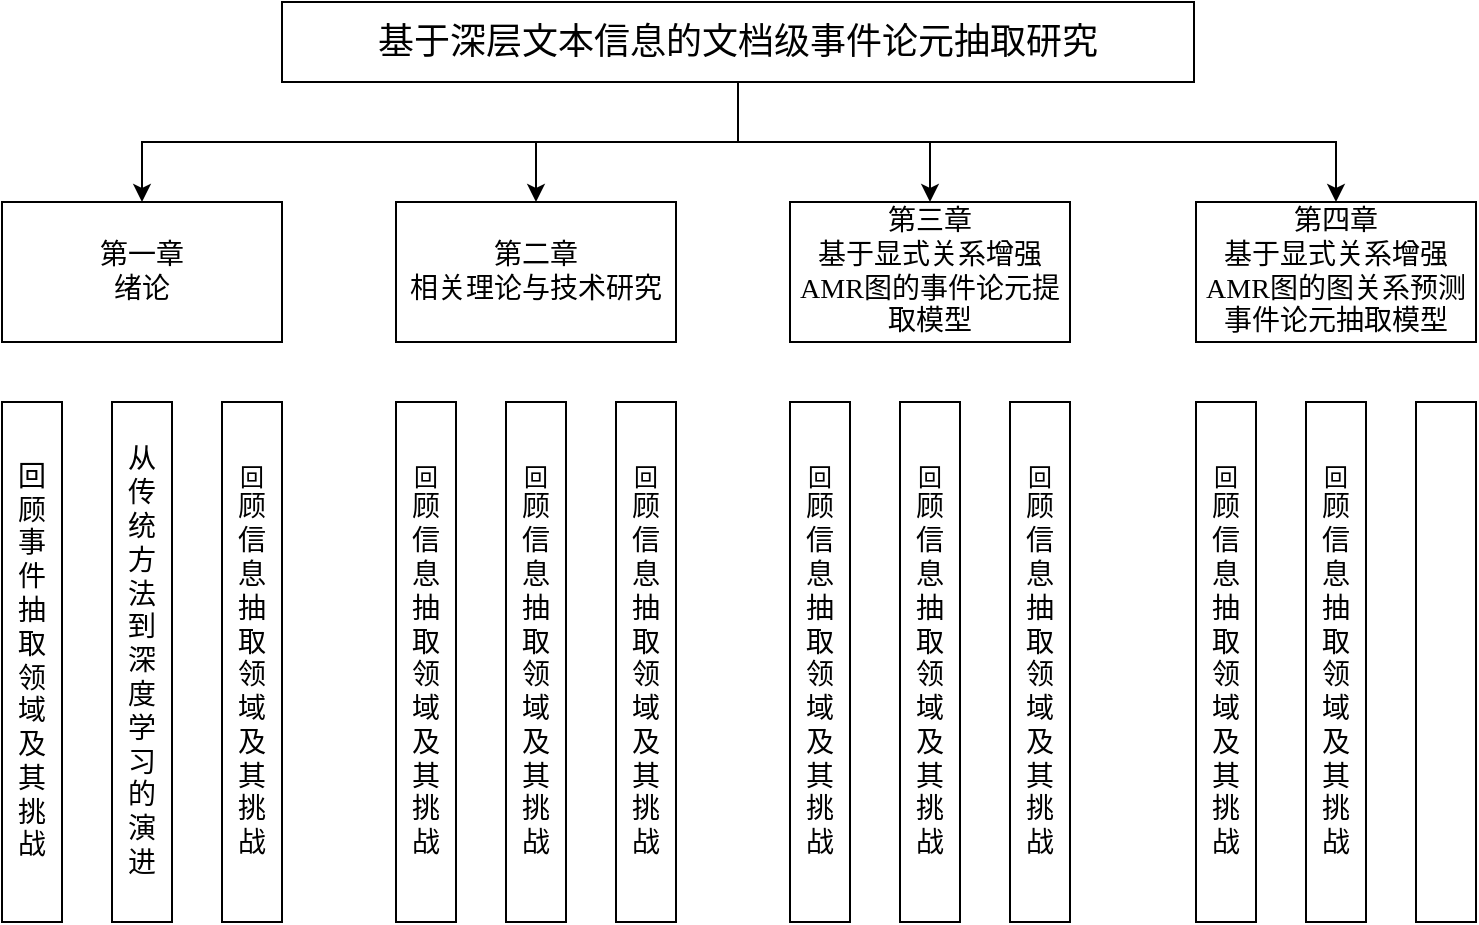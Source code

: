 <mxfile version="22.1.17" type="github">
  <diagram name="第 1 页" id="pSFM66YJ2xRk52TTQeRo">
    <mxGraphModel dx="1018" dy="655" grid="1" gridSize="10" guides="1" tooltips="1" connect="1" arrows="1" fold="1" page="1" pageScale="1" pageWidth="827" pageHeight="1169" math="0" shadow="0">
      <root>
        <mxCell id="0" />
        <mxCell id="1" parent="0" />
        <mxCell id="IECKvH-rgRgy9NSk1Zk0-20" style="edgeStyle=orthogonalEdgeStyle;rounded=0;orthogonalLoop=1;jettySize=auto;html=1;entryX=0.5;entryY=0;entryDx=0;entryDy=0;" edge="1" parent="1" source="IECKvH-rgRgy9NSk1Zk0-2" target="IECKvH-rgRgy9NSk1Zk0-3">
          <mxGeometry relative="1" as="geometry">
            <Array as="points">
              <mxPoint x="414" y="120" />
              <mxPoint x="116" y="120" />
            </Array>
          </mxGeometry>
        </mxCell>
        <mxCell id="IECKvH-rgRgy9NSk1Zk0-21" style="edgeStyle=orthogonalEdgeStyle;rounded=0;orthogonalLoop=1;jettySize=auto;html=1;entryX=0.5;entryY=0;entryDx=0;entryDy=0;" edge="1" parent="1" source="IECKvH-rgRgy9NSk1Zk0-2" target="IECKvH-rgRgy9NSk1Zk0-4">
          <mxGeometry relative="1" as="geometry">
            <Array as="points">
              <mxPoint x="414" y="120" />
              <mxPoint x="313" y="120" />
            </Array>
          </mxGeometry>
        </mxCell>
        <mxCell id="IECKvH-rgRgy9NSk1Zk0-22" style="edgeStyle=orthogonalEdgeStyle;rounded=0;orthogonalLoop=1;jettySize=auto;html=1;exitX=0.5;exitY=1;exitDx=0;exitDy=0;entryX=0.5;entryY=0;entryDx=0;entryDy=0;" edge="1" parent="1" source="IECKvH-rgRgy9NSk1Zk0-2" target="IECKvH-rgRgy9NSk1Zk0-5">
          <mxGeometry relative="1" as="geometry" />
        </mxCell>
        <mxCell id="IECKvH-rgRgy9NSk1Zk0-23" style="edgeStyle=orthogonalEdgeStyle;rounded=0;orthogonalLoop=1;jettySize=auto;html=1;" edge="1" parent="1" source="IECKvH-rgRgy9NSk1Zk0-2" target="IECKvH-rgRgy9NSk1Zk0-6">
          <mxGeometry relative="1" as="geometry">
            <Array as="points">
              <mxPoint x="414" y="120" />
              <mxPoint x="713" y="120" />
            </Array>
          </mxGeometry>
        </mxCell>
        <mxCell id="IECKvH-rgRgy9NSk1Zk0-2" value="&lt;font style=&quot;font-size: 18px;&quot; face=&quot;宋体-简&quot;&gt;基于深层文本信息的文档级事件论元抽取研究&lt;br style=&quot;box-sizing: border-box; color: transparent; cursor: text; position: absolute; transform-origin: 0px 0px; text-align: start; background-color: rgb(255, 255, 255);&quot; role=&quot;presentation&quot;&gt;&lt;/font&gt;&lt;span style=&quot;box-sizing: border-box; color: transparent; cursor: text; position: absolute; transform-origin: 0px 0px; text-align: start; background-color: rgb(255, 255, 255); left: 354.663px; top: 170.001px; font-size: 18px;&quot; dir=&quot;ltr&quot; role=&quot;presentation&quot;&gt;&lt;font style=&quot;font-size: 18px;&quot; face=&quot;VYf11qllX6nMheyRc1XA&quot;&gt;究研&lt;/font&gt;&lt;/span&gt;" style="whiteSpace=wrap;html=1;" vertex="1" parent="1">
          <mxGeometry x="186" y="50" width="456" height="40" as="geometry" />
        </mxCell>
        <mxCell id="IECKvH-rgRgy9NSk1Zk0-3" value="&lt;font face=&quot;宋体-简&quot; style=&quot;font-size: 14px;&quot;&gt;第一章&lt;br&gt;绪论&lt;br&gt;&lt;/font&gt;" style="rounded=0;whiteSpace=wrap;html=1;" vertex="1" parent="1">
          <mxGeometry x="46" y="150" width="140" height="70" as="geometry" />
        </mxCell>
        <mxCell id="IECKvH-rgRgy9NSk1Zk0-4" value="&lt;font face=&quot;宋体-简&quot; style=&quot;font-size: 14px;&quot;&gt;第二章&lt;/font&gt;&lt;br&gt;&lt;span style=&quot;font-family: 宋体-简; font-size: 14px;&quot;&gt;相关理论与技术研究&lt;/span&gt;" style="rounded=0;whiteSpace=wrap;html=1;" vertex="1" parent="1">
          <mxGeometry x="243" y="150" width="140" height="70" as="geometry" />
        </mxCell>
        <mxCell id="IECKvH-rgRgy9NSk1Zk0-5" value="&lt;font face=&quot;宋体-简&quot; style=&quot;&quot;&gt;&lt;font style=&quot;font-size: 14px;&quot;&gt;第三章&lt;/font&gt;&lt;br&gt;&lt;span style=&quot;font-size: 14px;&quot;&gt;基于显式关系增强AMR图的事件论元提取模型&lt;/span&gt;&lt;br&gt;&lt;/font&gt;" style="rounded=0;whiteSpace=wrap;html=1;" vertex="1" parent="1">
          <mxGeometry x="440" y="150" width="140" height="70" as="geometry" />
        </mxCell>
        <mxCell id="IECKvH-rgRgy9NSk1Zk0-6" value="&lt;font style=&quot;&quot; face=&quot;宋体-简&quot;&gt;&lt;font style=&quot;font-size: 14px;&quot;&gt;第四章&lt;/font&gt;&lt;br&gt;&lt;span style=&quot;font-size: 14px;&quot;&gt;基于显式关系增强AMR图的图关系预测事件论元抽取模型&lt;/span&gt;&lt;br&gt;&lt;/font&gt;" style="rounded=0;whiteSpace=wrap;html=1;" vertex="1" parent="1">
          <mxGeometry x="643" y="150" width="140" height="70" as="geometry" />
        </mxCell>
        <mxCell id="IECKvH-rgRgy9NSk1Zk0-8" value="&lt;font style=&quot;font-size: 14px;&quot; face=&quot;宋体-简&quot;&gt;回&lt;br&gt;顾&lt;br&gt;事&lt;br&gt;件&lt;br&gt;抽&lt;br&gt;取&lt;br&gt;领&lt;br&gt;域&lt;br&gt;及&lt;br&gt;其&lt;br&gt;挑&lt;br&gt;战&lt;/font&gt;" style="rounded=0;whiteSpace=wrap;html=1;" vertex="1" parent="1">
          <mxGeometry x="46" y="250" width="30" height="260" as="geometry" />
        </mxCell>
        <mxCell id="IECKvH-rgRgy9NSk1Zk0-9" value="&lt;font face=&quot;宋体-简&quot; style=&quot;font-size: 14px;&quot;&gt;从&lt;br&gt;传&lt;br&gt;统&lt;br&gt;方&lt;br&gt;法&lt;br&gt;到&lt;br&gt;深&lt;br&gt;度&lt;br&gt;学&lt;br&gt;习&lt;br&gt;的&lt;br&gt;演&lt;br&gt;进&lt;/font&gt;" style="rounded=0;whiteSpace=wrap;html=1;" vertex="1" parent="1">
          <mxGeometry x="101" y="250" width="30" height="260" as="geometry" />
        </mxCell>
        <mxCell id="IECKvH-rgRgy9NSk1Zk0-10" value="回&lt;br style=&quot;border-color: var(--border-color); font-family: 宋体-简; font-size: 14px;&quot;&gt;&lt;span style=&quot;font-family: 宋体-简; font-size: 14px;&quot;&gt;顾&lt;/span&gt;&lt;br style=&quot;border-color: var(--border-color); font-family: 宋体-简; font-size: 14px;&quot;&gt;&lt;span style=&quot;font-family: 宋体-简; font-size: 14px;&quot;&gt;信&lt;/span&gt;&lt;br style=&quot;border-color: var(--border-color); font-family: 宋体-简; font-size: 14px;&quot;&gt;&lt;span style=&quot;font-family: 宋体-简; font-size: 14px;&quot;&gt;息&lt;/span&gt;&lt;br style=&quot;border-color: var(--border-color); font-family: 宋体-简; font-size: 14px;&quot;&gt;&lt;span style=&quot;font-family: 宋体-简; font-size: 14px;&quot;&gt;抽&lt;/span&gt;&lt;br style=&quot;border-color: var(--border-color); font-family: 宋体-简; font-size: 14px;&quot;&gt;&lt;span style=&quot;font-family: 宋体-简; font-size: 14px;&quot;&gt;取&lt;/span&gt;&lt;br style=&quot;border-color: var(--border-color); font-family: 宋体-简; font-size: 14px;&quot;&gt;&lt;span style=&quot;font-family: 宋体-简; font-size: 14px;&quot;&gt;领&lt;/span&gt;&lt;br style=&quot;border-color: var(--border-color); font-family: 宋体-简; font-size: 14px;&quot;&gt;&lt;span style=&quot;font-family: 宋体-简; font-size: 14px;&quot;&gt;域&lt;/span&gt;&lt;br style=&quot;border-color: var(--border-color); font-family: 宋体-简; font-size: 14px;&quot;&gt;&lt;span style=&quot;font-family: 宋体-简; font-size: 14px;&quot;&gt;及&lt;/span&gt;&lt;br style=&quot;border-color: var(--border-color); font-family: 宋体-简; font-size: 14px;&quot;&gt;&lt;span style=&quot;font-family: 宋体-简; font-size: 14px;&quot;&gt;其&lt;/span&gt;&lt;br style=&quot;border-color: var(--border-color); font-family: 宋体-简; font-size: 14px;&quot;&gt;&lt;span style=&quot;font-family: 宋体-简; font-size: 14px;&quot;&gt;挑&lt;/span&gt;&lt;br style=&quot;border-color: var(--border-color); font-family: 宋体-简; font-size: 14px;&quot;&gt;&lt;span style=&quot;font-family: 宋体-简; font-size: 14px;&quot;&gt;战&lt;/span&gt;" style="rounded=0;whiteSpace=wrap;html=1;" vertex="1" parent="1">
          <mxGeometry x="156" y="250" width="30" height="260" as="geometry" />
        </mxCell>
        <mxCell id="IECKvH-rgRgy9NSk1Zk0-11" value="回&lt;br style=&quot;border-color: var(--border-color); font-family: 宋体-简; font-size: 14px;&quot;&gt;&lt;span style=&quot;font-family: 宋体-简; font-size: 14px;&quot;&gt;顾&lt;/span&gt;&lt;br style=&quot;border-color: var(--border-color); font-family: 宋体-简; font-size: 14px;&quot;&gt;&lt;span style=&quot;font-family: 宋体-简; font-size: 14px;&quot;&gt;信&lt;/span&gt;&lt;br style=&quot;border-color: var(--border-color); font-family: 宋体-简; font-size: 14px;&quot;&gt;&lt;span style=&quot;font-family: 宋体-简; font-size: 14px;&quot;&gt;息&lt;/span&gt;&lt;br style=&quot;border-color: var(--border-color); font-family: 宋体-简; font-size: 14px;&quot;&gt;&lt;span style=&quot;font-family: 宋体-简; font-size: 14px;&quot;&gt;抽&lt;/span&gt;&lt;br style=&quot;border-color: var(--border-color); font-family: 宋体-简; font-size: 14px;&quot;&gt;&lt;span style=&quot;font-family: 宋体-简; font-size: 14px;&quot;&gt;取&lt;/span&gt;&lt;br style=&quot;border-color: var(--border-color); font-family: 宋体-简; font-size: 14px;&quot;&gt;&lt;span style=&quot;font-family: 宋体-简; font-size: 14px;&quot;&gt;领&lt;/span&gt;&lt;br style=&quot;border-color: var(--border-color); font-family: 宋体-简; font-size: 14px;&quot;&gt;&lt;span style=&quot;font-family: 宋体-简; font-size: 14px;&quot;&gt;域&lt;/span&gt;&lt;br style=&quot;border-color: var(--border-color); font-family: 宋体-简; font-size: 14px;&quot;&gt;&lt;span style=&quot;font-family: 宋体-简; font-size: 14px;&quot;&gt;及&lt;/span&gt;&lt;br style=&quot;border-color: var(--border-color); font-family: 宋体-简; font-size: 14px;&quot;&gt;&lt;span style=&quot;font-family: 宋体-简; font-size: 14px;&quot;&gt;其&lt;/span&gt;&lt;br style=&quot;border-color: var(--border-color); font-family: 宋体-简; font-size: 14px;&quot;&gt;&lt;span style=&quot;font-family: 宋体-简; font-size: 14px;&quot;&gt;挑&lt;/span&gt;&lt;br style=&quot;border-color: var(--border-color); font-family: 宋体-简; font-size: 14px;&quot;&gt;&lt;span style=&quot;font-family: 宋体-简; font-size: 14px;&quot;&gt;战&lt;/span&gt;" style="rounded=0;whiteSpace=wrap;html=1;" vertex="1" parent="1">
          <mxGeometry x="243" y="250" width="30" height="260" as="geometry" />
        </mxCell>
        <mxCell id="IECKvH-rgRgy9NSk1Zk0-12" value="回&lt;br style=&quot;border-color: var(--border-color); font-family: 宋体-简; font-size: 14px;&quot;&gt;&lt;span style=&quot;font-family: 宋体-简; font-size: 14px;&quot;&gt;顾&lt;/span&gt;&lt;br style=&quot;border-color: var(--border-color); font-family: 宋体-简; font-size: 14px;&quot;&gt;&lt;span style=&quot;font-family: 宋体-简; font-size: 14px;&quot;&gt;信&lt;/span&gt;&lt;br style=&quot;border-color: var(--border-color); font-family: 宋体-简; font-size: 14px;&quot;&gt;&lt;span style=&quot;font-family: 宋体-简; font-size: 14px;&quot;&gt;息&lt;/span&gt;&lt;br style=&quot;border-color: var(--border-color); font-family: 宋体-简; font-size: 14px;&quot;&gt;&lt;span style=&quot;font-family: 宋体-简; font-size: 14px;&quot;&gt;抽&lt;/span&gt;&lt;br style=&quot;border-color: var(--border-color); font-family: 宋体-简; font-size: 14px;&quot;&gt;&lt;span style=&quot;font-family: 宋体-简; font-size: 14px;&quot;&gt;取&lt;/span&gt;&lt;br style=&quot;border-color: var(--border-color); font-family: 宋体-简; font-size: 14px;&quot;&gt;&lt;span style=&quot;font-family: 宋体-简; font-size: 14px;&quot;&gt;领&lt;/span&gt;&lt;br style=&quot;border-color: var(--border-color); font-family: 宋体-简; font-size: 14px;&quot;&gt;&lt;span style=&quot;font-family: 宋体-简; font-size: 14px;&quot;&gt;域&lt;/span&gt;&lt;br style=&quot;border-color: var(--border-color); font-family: 宋体-简; font-size: 14px;&quot;&gt;&lt;span style=&quot;font-family: 宋体-简; font-size: 14px;&quot;&gt;及&lt;/span&gt;&lt;br style=&quot;border-color: var(--border-color); font-family: 宋体-简; font-size: 14px;&quot;&gt;&lt;span style=&quot;font-family: 宋体-简; font-size: 14px;&quot;&gt;其&lt;/span&gt;&lt;br style=&quot;border-color: var(--border-color); font-family: 宋体-简; font-size: 14px;&quot;&gt;&lt;span style=&quot;font-family: 宋体-简; font-size: 14px;&quot;&gt;挑&lt;/span&gt;&lt;br style=&quot;border-color: var(--border-color); font-family: 宋体-简; font-size: 14px;&quot;&gt;&lt;span style=&quot;font-family: 宋体-简; font-size: 14px;&quot;&gt;战&lt;/span&gt;" style="rounded=0;whiteSpace=wrap;html=1;" vertex="1" parent="1">
          <mxGeometry x="298" y="250" width="30" height="260" as="geometry" />
        </mxCell>
        <mxCell id="IECKvH-rgRgy9NSk1Zk0-13" value="回&lt;br style=&quot;border-color: var(--border-color); font-family: 宋体-简; font-size: 14px;&quot;&gt;&lt;span style=&quot;font-family: 宋体-简; font-size: 14px;&quot;&gt;顾&lt;/span&gt;&lt;br style=&quot;border-color: var(--border-color); font-family: 宋体-简; font-size: 14px;&quot;&gt;&lt;span style=&quot;font-family: 宋体-简; font-size: 14px;&quot;&gt;信&lt;/span&gt;&lt;br style=&quot;border-color: var(--border-color); font-family: 宋体-简; font-size: 14px;&quot;&gt;&lt;span style=&quot;font-family: 宋体-简; font-size: 14px;&quot;&gt;息&lt;/span&gt;&lt;br style=&quot;border-color: var(--border-color); font-family: 宋体-简; font-size: 14px;&quot;&gt;&lt;span style=&quot;font-family: 宋体-简; font-size: 14px;&quot;&gt;抽&lt;/span&gt;&lt;br style=&quot;border-color: var(--border-color); font-family: 宋体-简; font-size: 14px;&quot;&gt;&lt;span style=&quot;font-family: 宋体-简; font-size: 14px;&quot;&gt;取&lt;/span&gt;&lt;br style=&quot;border-color: var(--border-color); font-family: 宋体-简; font-size: 14px;&quot;&gt;&lt;span style=&quot;font-family: 宋体-简; font-size: 14px;&quot;&gt;领&lt;/span&gt;&lt;br style=&quot;border-color: var(--border-color); font-family: 宋体-简; font-size: 14px;&quot;&gt;&lt;span style=&quot;font-family: 宋体-简; font-size: 14px;&quot;&gt;域&lt;/span&gt;&lt;br style=&quot;border-color: var(--border-color); font-family: 宋体-简; font-size: 14px;&quot;&gt;&lt;span style=&quot;font-family: 宋体-简; font-size: 14px;&quot;&gt;及&lt;/span&gt;&lt;br style=&quot;border-color: var(--border-color); font-family: 宋体-简; font-size: 14px;&quot;&gt;&lt;span style=&quot;font-family: 宋体-简; font-size: 14px;&quot;&gt;其&lt;/span&gt;&lt;br style=&quot;border-color: var(--border-color); font-family: 宋体-简; font-size: 14px;&quot;&gt;&lt;span style=&quot;font-family: 宋体-简; font-size: 14px;&quot;&gt;挑&lt;/span&gt;&lt;br style=&quot;border-color: var(--border-color); font-family: 宋体-简; font-size: 14px;&quot;&gt;&lt;span style=&quot;font-family: 宋体-简; font-size: 14px;&quot;&gt;战&lt;/span&gt;" style="rounded=0;whiteSpace=wrap;html=1;" vertex="1" parent="1">
          <mxGeometry x="353" y="250" width="30" height="260" as="geometry" />
        </mxCell>
        <mxCell id="IECKvH-rgRgy9NSk1Zk0-14" value="回&lt;br style=&quot;border-color: var(--border-color); font-family: 宋体-简; font-size: 14px;&quot;&gt;&lt;span style=&quot;font-family: 宋体-简; font-size: 14px;&quot;&gt;顾&lt;/span&gt;&lt;br style=&quot;border-color: var(--border-color); font-family: 宋体-简; font-size: 14px;&quot;&gt;&lt;span style=&quot;font-family: 宋体-简; font-size: 14px;&quot;&gt;信&lt;/span&gt;&lt;br style=&quot;border-color: var(--border-color); font-family: 宋体-简; font-size: 14px;&quot;&gt;&lt;span style=&quot;font-family: 宋体-简; font-size: 14px;&quot;&gt;息&lt;/span&gt;&lt;br style=&quot;border-color: var(--border-color); font-family: 宋体-简; font-size: 14px;&quot;&gt;&lt;span style=&quot;font-family: 宋体-简; font-size: 14px;&quot;&gt;抽&lt;/span&gt;&lt;br style=&quot;border-color: var(--border-color); font-family: 宋体-简; font-size: 14px;&quot;&gt;&lt;span style=&quot;font-family: 宋体-简; font-size: 14px;&quot;&gt;取&lt;/span&gt;&lt;br style=&quot;border-color: var(--border-color); font-family: 宋体-简; font-size: 14px;&quot;&gt;&lt;span style=&quot;font-family: 宋体-简; font-size: 14px;&quot;&gt;领&lt;/span&gt;&lt;br style=&quot;border-color: var(--border-color); font-family: 宋体-简; font-size: 14px;&quot;&gt;&lt;span style=&quot;font-family: 宋体-简; font-size: 14px;&quot;&gt;域&lt;/span&gt;&lt;br style=&quot;border-color: var(--border-color); font-family: 宋体-简; font-size: 14px;&quot;&gt;&lt;span style=&quot;font-family: 宋体-简; font-size: 14px;&quot;&gt;及&lt;/span&gt;&lt;br style=&quot;border-color: var(--border-color); font-family: 宋体-简; font-size: 14px;&quot;&gt;&lt;span style=&quot;font-family: 宋体-简; font-size: 14px;&quot;&gt;其&lt;/span&gt;&lt;br style=&quot;border-color: var(--border-color); font-family: 宋体-简; font-size: 14px;&quot;&gt;&lt;span style=&quot;font-family: 宋体-简; font-size: 14px;&quot;&gt;挑&lt;/span&gt;&lt;br style=&quot;border-color: var(--border-color); font-family: 宋体-简; font-size: 14px;&quot;&gt;&lt;span style=&quot;font-family: 宋体-简; font-size: 14px;&quot;&gt;战&lt;/span&gt;" style="rounded=0;whiteSpace=wrap;html=1;" vertex="1" parent="1">
          <mxGeometry x="440" y="250" width="30" height="260" as="geometry" />
        </mxCell>
        <mxCell id="IECKvH-rgRgy9NSk1Zk0-15" value="回&lt;br style=&quot;border-color: var(--border-color); font-family: 宋体-简; font-size: 14px;&quot;&gt;&lt;span style=&quot;font-family: 宋体-简; font-size: 14px;&quot;&gt;顾&lt;/span&gt;&lt;br style=&quot;border-color: var(--border-color); font-family: 宋体-简; font-size: 14px;&quot;&gt;&lt;span style=&quot;font-family: 宋体-简; font-size: 14px;&quot;&gt;信&lt;/span&gt;&lt;br style=&quot;border-color: var(--border-color); font-family: 宋体-简; font-size: 14px;&quot;&gt;&lt;span style=&quot;font-family: 宋体-简; font-size: 14px;&quot;&gt;息&lt;/span&gt;&lt;br style=&quot;border-color: var(--border-color); font-family: 宋体-简; font-size: 14px;&quot;&gt;&lt;span style=&quot;font-family: 宋体-简; font-size: 14px;&quot;&gt;抽&lt;/span&gt;&lt;br style=&quot;border-color: var(--border-color); font-family: 宋体-简; font-size: 14px;&quot;&gt;&lt;span style=&quot;font-family: 宋体-简; font-size: 14px;&quot;&gt;取&lt;/span&gt;&lt;br style=&quot;border-color: var(--border-color); font-family: 宋体-简; font-size: 14px;&quot;&gt;&lt;span style=&quot;font-family: 宋体-简; font-size: 14px;&quot;&gt;领&lt;/span&gt;&lt;br style=&quot;border-color: var(--border-color); font-family: 宋体-简; font-size: 14px;&quot;&gt;&lt;span style=&quot;font-family: 宋体-简; font-size: 14px;&quot;&gt;域&lt;/span&gt;&lt;br style=&quot;border-color: var(--border-color); font-family: 宋体-简; font-size: 14px;&quot;&gt;&lt;span style=&quot;font-family: 宋体-简; font-size: 14px;&quot;&gt;及&lt;/span&gt;&lt;br style=&quot;border-color: var(--border-color); font-family: 宋体-简; font-size: 14px;&quot;&gt;&lt;span style=&quot;font-family: 宋体-简; font-size: 14px;&quot;&gt;其&lt;/span&gt;&lt;br style=&quot;border-color: var(--border-color); font-family: 宋体-简; font-size: 14px;&quot;&gt;&lt;span style=&quot;font-family: 宋体-简; font-size: 14px;&quot;&gt;挑&lt;/span&gt;&lt;br style=&quot;border-color: var(--border-color); font-family: 宋体-简; font-size: 14px;&quot;&gt;&lt;span style=&quot;font-family: 宋体-简; font-size: 14px;&quot;&gt;战&lt;/span&gt;" style="rounded=0;whiteSpace=wrap;html=1;" vertex="1" parent="1">
          <mxGeometry x="495" y="250" width="30" height="260" as="geometry" />
        </mxCell>
        <mxCell id="IECKvH-rgRgy9NSk1Zk0-16" value="回&lt;br style=&quot;border-color: var(--border-color); font-family: 宋体-简; font-size: 14px;&quot;&gt;&lt;span style=&quot;font-family: 宋体-简; font-size: 14px;&quot;&gt;顾&lt;/span&gt;&lt;br style=&quot;border-color: var(--border-color); font-family: 宋体-简; font-size: 14px;&quot;&gt;&lt;span style=&quot;font-family: 宋体-简; font-size: 14px;&quot;&gt;信&lt;/span&gt;&lt;br style=&quot;border-color: var(--border-color); font-family: 宋体-简; font-size: 14px;&quot;&gt;&lt;span style=&quot;font-family: 宋体-简; font-size: 14px;&quot;&gt;息&lt;/span&gt;&lt;br style=&quot;border-color: var(--border-color); font-family: 宋体-简; font-size: 14px;&quot;&gt;&lt;span style=&quot;font-family: 宋体-简; font-size: 14px;&quot;&gt;抽&lt;/span&gt;&lt;br style=&quot;border-color: var(--border-color); font-family: 宋体-简; font-size: 14px;&quot;&gt;&lt;span style=&quot;font-family: 宋体-简; font-size: 14px;&quot;&gt;取&lt;/span&gt;&lt;br style=&quot;border-color: var(--border-color); font-family: 宋体-简; font-size: 14px;&quot;&gt;&lt;span style=&quot;font-family: 宋体-简; font-size: 14px;&quot;&gt;领&lt;/span&gt;&lt;br style=&quot;border-color: var(--border-color); font-family: 宋体-简; font-size: 14px;&quot;&gt;&lt;span style=&quot;font-family: 宋体-简; font-size: 14px;&quot;&gt;域&lt;/span&gt;&lt;br style=&quot;border-color: var(--border-color); font-family: 宋体-简; font-size: 14px;&quot;&gt;&lt;span style=&quot;font-family: 宋体-简; font-size: 14px;&quot;&gt;及&lt;/span&gt;&lt;br style=&quot;border-color: var(--border-color); font-family: 宋体-简; font-size: 14px;&quot;&gt;&lt;span style=&quot;font-family: 宋体-简; font-size: 14px;&quot;&gt;其&lt;/span&gt;&lt;br style=&quot;border-color: var(--border-color); font-family: 宋体-简; font-size: 14px;&quot;&gt;&lt;span style=&quot;font-family: 宋体-简; font-size: 14px;&quot;&gt;挑&lt;/span&gt;&lt;br style=&quot;border-color: var(--border-color); font-family: 宋体-简; font-size: 14px;&quot;&gt;&lt;span style=&quot;font-family: 宋体-简; font-size: 14px;&quot;&gt;战&lt;/span&gt;" style="rounded=0;whiteSpace=wrap;html=1;" vertex="1" parent="1">
          <mxGeometry x="550" y="250" width="30" height="260" as="geometry" />
        </mxCell>
        <mxCell id="IECKvH-rgRgy9NSk1Zk0-17" value="回&lt;br style=&quot;border-color: var(--border-color); font-family: 宋体-简; font-size: 14px;&quot;&gt;&lt;span style=&quot;font-family: 宋体-简; font-size: 14px;&quot;&gt;顾&lt;/span&gt;&lt;br style=&quot;border-color: var(--border-color); font-family: 宋体-简; font-size: 14px;&quot;&gt;&lt;span style=&quot;font-family: 宋体-简; font-size: 14px;&quot;&gt;信&lt;/span&gt;&lt;br style=&quot;border-color: var(--border-color); font-family: 宋体-简; font-size: 14px;&quot;&gt;&lt;span style=&quot;font-family: 宋体-简; font-size: 14px;&quot;&gt;息&lt;/span&gt;&lt;br style=&quot;border-color: var(--border-color); font-family: 宋体-简; font-size: 14px;&quot;&gt;&lt;span style=&quot;font-family: 宋体-简; font-size: 14px;&quot;&gt;抽&lt;/span&gt;&lt;br style=&quot;border-color: var(--border-color); font-family: 宋体-简; font-size: 14px;&quot;&gt;&lt;span style=&quot;font-family: 宋体-简; font-size: 14px;&quot;&gt;取&lt;/span&gt;&lt;br style=&quot;border-color: var(--border-color); font-family: 宋体-简; font-size: 14px;&quot;&gt;&lt;span style=&quot;font-family: 宋体-简; font-size: 14px;&quot;&gt;领&lt;/span&gt;&lt;br style=&quot;border-color: var(--border-color); font-family: 宋体-简; font-size: 14px;&quot;&gt;&lt;span style=&quot;font-family: 宋体-简; font-size: 14px;&quot;&gt;域&lt;/span&gt;&lt;br style=&quot;border-color: var(--border-color); font-family: 宋体-简; font-size: 14px;&quot;&gt;&lt;span style=&quot;font-family: 宋体-简; font-size: 14px;&quot;&gt;及&lt;/span&gt;&lt;br style=&quot;border-color: var(--border-color); font-family: 宋体-简; font-size: 14px;&quot;&gt;&lt;span style=&quot;font-family: 宋体-简; font-size: 14px;&quot;&gt;其&lt;/span&gt;&lt;br style=&quot;border-color: var(--border-color); font-family: 宋体-简; font-size: 14px;&quot;&gt;&lt;span style=&quot;font-family: 宋体-简; font-size: 14px;&quot;&gt;挑&lt;/span&gt;&lt;br style=&quot;border-color: var(--border-color); font-family: 宋体-简; font-size: 14px;&quot;&gt;&lt;span style=&quot;font-family: 宋体-简; font-size: 14px;&quot;&gt;战&lt;/span&gt;" style="rounded=0;whiteSpace=wrap;html=1;" vertex="1" parent="1">
          <mxGeometry x="643" y="250" width="30" height="260" as="geometry" />
        </mxCell>
        <mxCell id="IECKvH-rgRgy9NSk1Zk0-18" value="回&lt;br style=&quot;border-color: var(--border-color); font-family: 宋体-简; font-size: 14px;&quot;&gt;&lt;span style=&quot;font-family: 宋体-简; font-size: 14px;&quot;&gt;顾&lt;/span&gt;&lt;br style=&quot;border-color: var(--border-color); font-family: 宋体-简; font-size: 14px;&quot;&gt;&lt;span style=&quot;font-family: 宋体-简; font-size: 14px;&quot;&gt;信&lt;/span&gt;&lt;br style=&quot;border-color: var(--border-color); font-family: 宋体-简; font-size: 14px;&quot;&gt;&lt;span style=&quot;font-family: 宋体-简; font-size: 14px;&quot;&gt;息&lt;/span&gt;&lt;br style=&quot;border-color: var(--border-color); font-family: 宋体-简; font-size: 14px;&quot;&gt;&lt;span style=&quot;font-family: 宋体-简; font-size: 14px;&quot;&gt;抽&lt;/span&gt;&lt;br style=&quot;border-color: var(--border-color); font-family: 宋体-简; font-size: 14px;&quot;&gt;&lt;span style=&quot;font-family: 宋体-简; font-size: 14px;&quot;&gt;取&lt;/span&gt;&lt;br style=&quot;border-color: var(--border-color); font-family: 宋体-简; font-size: 14px;&quot;&gt;&lt;span style=&quot;font-family: 宋体-简; font-size: 14px;&quot;&gt;领&lt;/span&gt;&lt;br style=&quot;border-color: var(--border-color); font-family: 宋体-简; font-size: 14px;&quot;&gt;&lt;span style=&quot;font-family: 宋体-简; font-size: 14px;&quot;&gt;域&lt;/span&gt;&lt;br style=&quot;border-color: var(--border-color); font-family: 宋体-简; font-size: 14px;&quot;&gt;&lt;span style=&quot;font-family: 宋体-简; font-size: 14px;&quot;&gt;及&lt;/span&gt;&lt;br style=&quot;border-color: var(--border-color); font-family: 宋体-简; font-size: 14px;&quot;&gt;&lt;span style=&quot;font-family: 宋体-简; font-size: 14px;&quot;&gt;其&lt;/span&gt;&lt;br style=&quot;border-color: var(--border-color); font-family: 宋体-简; font-size: 14px;&quot;&gt;&lt;span style=&quot;font-family: 宋体-简; font-size: 14px;&quot;&gt;挑&lt;/span&gt;&lt;br style=&quot;border-color: var(--border-color); font-family: 宋体-简; font-size: 14px;&quot;&gt;&lt;span style=&quot;font-family: 宋体-简; font-size: 14px;&quot;&gt;战&lt;/span&gt;" style="rounded=0;whiteSpace=wrap;html=1;" vertex="1" parent="1">
          <mxGeometry x="698" y="250" width="30" height="260" as="geometry" />
        </mxCell>
        <mxCell id="IECKvH-rgRgy9NSk1Zk0-19" value="" style="rounded=0;whiteSpace=wrap;html=1;" vertex="1" parent="1">
          <mxGeometry x="753" y="250" width="30" height="260" as="geometry" />
        </mxCell>
      </root>
    </mxGraphModel>
  </diagram>
</mxfile>
